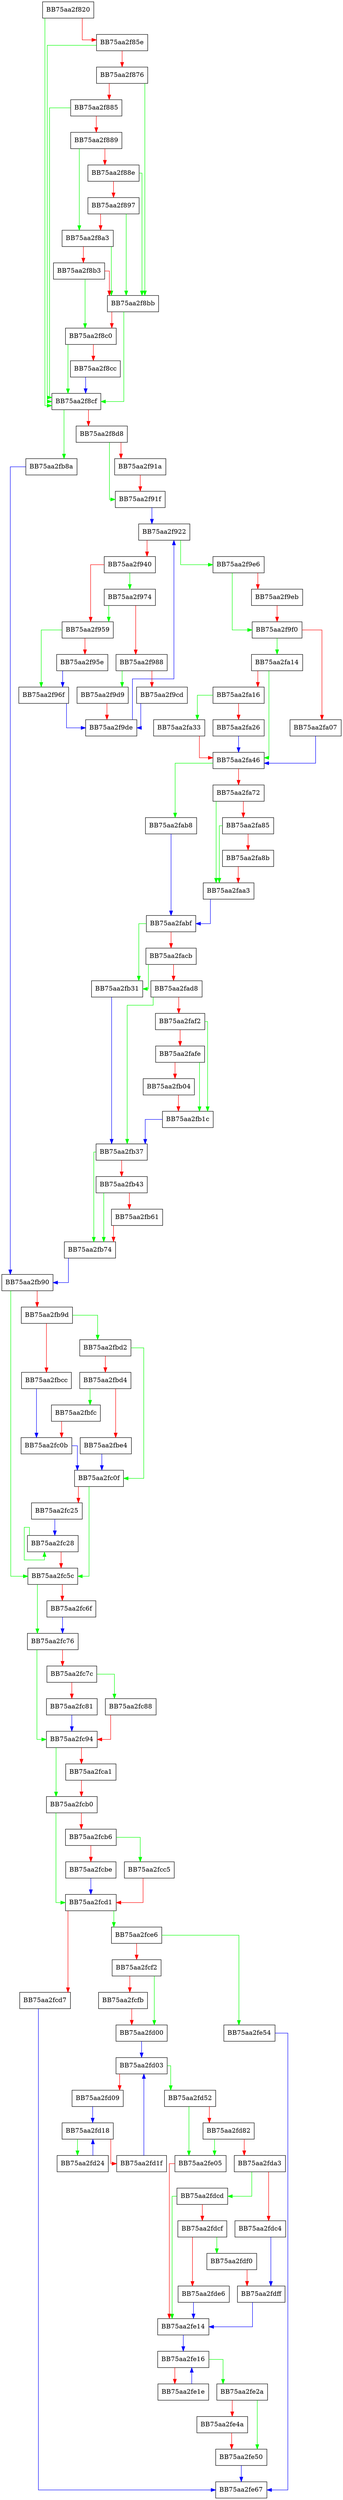 digraph build {
  node [shape="box"];
  graph [splines=ortho];
  BB75aa2f820 -> BB75aa2f8cf [color="green"];
  BB75aa2f820 -> BB75aa2f85e [color="red"];
  BB75aa2f85e -> BB75aa2f8cf [color="green"];
  BB75aa2f85e -> BB75aa2f876 [color="red"];
  BB75aa2f876 -> BB75aa2f8bb [color="green"];
  BB75aa2f876 -> BB75aa2f885 [color="red"];
  BB75aa2f885 -> BB75aa2f8cf [color="green"];
  BB75aa2f885 -> BB75aa2f889 [color="red"];
  BB75aa2f889 -> BB75aa2f8a3 [color="green"];
  BB75aa2f889 -> BB75aa2f88e [color="red"];
  BB75aa2f88e -> BB75aa2f8bb [color="green"];
  BB75aa2f88e -> BB75aa2f897 [color="red"];
  BB75aa2f897 -> BB75aa2f8bb [color="green"];
  BB75aa2f897 -> BB75aa2f8a3 [color="red"];
  BB75aa2f8a3 -> BB75aa2f8bb [color="green"];
  BB75aa2f8a3 -> BB75aa2f8b3 [color="red"];
  BB75aa2f8b3 -> BB75aa2f8c0 [color="green"];
  BB75aa2f8b3 -> BB75aa2f8bb [color="red"];
  BB75aa2f8bb -> BB75aa2f8cf [color="green"];
  BB75aa2f8bb -> BB75aa2f8c0 [color="red"];
  BB75aa2f8c0 -> BB75aa2f8cf [color="green"];
  BB75aa2f8c0 -> BB75aa2f8cc [color="red"];
  BB75aa2f8cc -> BB75aa2f8cf [color="blue"];
  BB75aa2f8cf -> BB75aa2fb8a [color="green"];
  BB75aa2f8cf -> BB75aa2f8d8 [color="red"];
  BB75aa2f8d8 -> BB75aa2f91f [color="green"];
  BB75aa2f8d8 -> BB75aa2f91a [color="red"];
  BB75aa2f91a -> BB75aa2f91f [color="red"];
  BB75aa2f91f -> BB75aa2f922 [color="blue"];
  BB75aa2f922 -> BB75aa2f9e6 [color="green"];
  BB75aa2f922 -> BB75aa2f940 [color="red"];
  BB75aa2f940 -> BB75aa2f974 [color="green"];
  BB75aa2f940 -> BB75aa2f959 [color="red"];
  BB75aa2f959 -> BB75aa2f96f [color="green"];
  BB75aa2f959 -> BB75aa2f95e [color="red"];
  BB75aa2f95e -> BB75aa2f96f [color="blue"];
  BB75aa2f96f -> BB75aa2f9de [color="blue"];
  BB75aa2f974 -> BB75aa2f959 [color="green"];
  BB75aa2f974 -> BB75aa2f988 [color="red"];
  BB75aa2f988 -> BB75aa2f9d9 [color="green"];
  BB75aa2f988 -> BB75aa2f9cd [color="red"];
  BB75aa2f9cd -> BB75aa2f9de [color="blue"];
  BB75aa2f9d9 -> BB75aa2f9de [color="red"];
  BB75aa2f9de -> BB75aa2f922 [color="blue"];
  BB75aa2f9e6 -> BB75aa2f9f0 [color="green"];
  BB75aa2f9e6 -> BB75aa2f9eb [color="red"];
  BB75aa2f9eb -> BB75aa2f9f0 [color="red"];
  BB75aa2f9f0 -> BB75aa2fa14 [color="green"];
  BB75aa2f9f0 -> BB75aa2fa07 [color="red"];
  BB75aa2fa07 -> BB75aa2fa46 [color="blue"];
  BB75aa2fa14 -> BB75aa2fa46 [color="green"];
  BB75aa2fa14 -> BB75aa2fa16 [color="red"];
  BB75aa2fa16 -> BB75aa2fa33 [color="green"];
  BB75aa2fa16 -> BB75aa2fa26 [color="red"];
  BB75aa2fa26 -> BB75aa2fa46 [color="blue"];
  BB75aa2fa33 -> BB75aa2fa46 [color="red"];
  BB75aa2fa46 -> BB75aa2fab8 [color="green"];
  BB75aa2fa46 -> BB75aa2fa72 [color="red"];
  BB75aa2fa72 -> BB75aa2faa3 [color="green"];
  BB75aa2fa72 -> BB75aa2fa85 [color="red"];
  BB75aa2fa85 -> BB75aa2faa3 [color="green"];
  BB75aa2fa85 -> BB75aa2fa8b [color="red"];
  BB75aa2fa8b -> BB75aa2faa3 [color="red"];
  BB75aa2faa3 -> BB75aa2fabf [color="blue"];
  BB75aa2fab8 -> BB75aa2fabf [color="blue"];
  BB75aa2fabf -> BB75aa2fb31 [color="green"];
  BB75aa2fabf -> BB75aa2facb [color="red"];
  BB75aa2facb -> BB75aa2fb31 [color="green"];
  BB75aa2facb -> BB75aa2fad8 [color="red"];
  BB75aa2fad8 -> BB75aa2fb37 [color="green"];
  BB75aa2fad8 -> BB75aa2faf2 [color="red"];
  BB75aa2faf2 -> BB75aa2fb1c [color="green"];
  BB75aa2faf2 -> BB75aa2fafe [color="red"];
  BB75aa2fafe -> BB75aa2fb1c [color="green"];
  BB75aa2fafe -> BB75aa2fb04 [color="red"];
  BB75aa2fb04 -> BB75aa2fb1c [color="red"];
  BB75aa2fb1c -> BB75aa2fb37 [color="blue"];
  BB75aa2fb31 -> BB75aa2fb37 [color="blue"];
  BB75aa2fb37 -> BB75aa2fb74 [color="green"];
  BB75aa2fb37 -> BB75aa2fb43 [color="red"];
  BB75aa2fb43 -> BB75aa2fb74 [color="green"];
  BB75aa2fb43 -> BB75aa2fb61 [color="red"];
  BB75aa2fb61 -> BB75aa2fb74 [color="red"];
  BB75aa2fb74 -> BB75aa2fb90 [color="blue"];
  BB75aa2fb8a -> BB75aa2fb90 [color="blue"];
  BB75aa2fb90 -> BB75aa2fc5c [color="green"];
  BB75aa2fb90 -> BB75aa2fb9d [color="red"];
  BB75aa2fb9d -> BB75aa2fbd2 [color="green"];
  BB75aa2fb9d -> BB75aa2fbcc [color="red"];
  BB75aa2fbcc -> BB75aa2fc0b [color="blue"];
  BB75aa2fbd2 -> BB75aa2fc0f [color="green"];
  BB75aa2fbd2 -> BB75aa2fbd4 [color="red"];
  BB75aa2fbd4 -> BB75aa2fbfc [color="green"];
  BB75aa2fbd4 -> BB75aa2fbe4 [color="red"];
  BB75aa2fbe4 -> BB75aa2fc0f [color="blue"];
  BB75aa2fbfc -> BB75aa2fc0b [color="red"];
  BB75aa2fc0b -> BB75aa2fc0f [color="blue"];
  BB75aa2fc0f -> BB75aa2fc5c [color="green"];
  BB75aa2fc0f -> BB75aa2fc25 [color="red"];
  BB75aa2fc25 -> BB75aa2fc28 [color="blue"];
  BB75aa2fc28 -> BB75aa2fc28 [color="green"];
  BB75aa2fc28 -> BB75aa2fc5c [color="red"];
  BB75aa2fc5c -> BB75aa2fc76 [color="green"];
  BB75aa2fc5c -> BB75aa2fc6f [color="red"];
  BB75aa2fc6f -> BB75aa2fc76 [color="blue"];
  BB75aa2fc76 -> BB75aa2fc94 [color="green"];
  BB75aa2fc76 -> BB75aa2fc7c [color="red"];
  BB75aa2fc7c -> BB75aa2fc88 [color="green"];
  BB75aa2fc7c -> BB75aa2fc81 [color="red"];
  BB75aa2fc81 -> BB75aa2fc94 [color="blue"];
  BB75aa2fc88 -> BB75aa2fc94 [color="red"];
  BB75aa2fc94 -> BB75aa2fcb0 [color="green"];
  BB75aa2fc94 -> BB75aa2fca1 [color="red"];
  BB75aa2fca1 -> BB75aa2fcb0 [color="red"];
  BB75aa2fcb0 -> BB75aa2fcd1 [color="green"];
  BB75aa2fcb0 -> BB75aa2fcb6 [color="red"];
  BB75aa2fcb6 -> BB75aa2fcc5 [color="green"];
  BB75aa2fcb6 -> BB75aa2fcbe [color="red"];
  BB75aa2fcbe -> BB75aa2fcd1 [color="blue"];
  BB75aa2fcc5 -> BB75aa2fcd1 [color="red"];
  BB75aa2fcd1 -> BB75aa2fce6 [color="green"];
  BB75aa2fcd1 -> BB75aa2fcd7 [color="red"];
  BB75aa2fcd7 -> BB75aa2fe67 [color="blue"];
  BB75aa2fce6 -> BB75aa2fe54 [color="green"];
  BB75aa2fce6 -> BB75aa2fcf2 [color="red"];
  BB75aa2fcf2 -> BB75aa2fd00 [color="green"];
  BB75aa2fcf2 -> BB75aa2fcfb [color="red"];
  BB75aa2fcfb -> BB75aa2fd00 [color="red"];
  BB75aa2fd00 -> BB75aa2fd03 [color="blue"];
  BB75aa2fd03 -> BB75aa2fd52 [color="green"];
  BB75aa2fd03 -> BB75aa2fd09 [color="red"];
  BB75aa2fd09 -> BB75aa2fd18 [color="blue"];
  BB75aa2fd18 -> BB75aa2fd24 [color="green"];
  BB75aa2fd18 -> BB75aa2fd1f [color="red"];
  BB75aa2fd1f -> BB75aa2fd03 [color="blue"];
  BB75aa2fd24 -> BB75aa2fd18 [color="blue"];
  BB75aa2fd52 -> BB75aa2fe05 [color="green"];
  BB75aa2fd52 -> BB75aa2fd82 [color="red"];
  BB75aa2fd82 -> BB75aa2fe05 [color="green"];
  BB75aa2fd82 -> BB75aa2fda3 [color="red"];
  BB75aa2fda3 -> BB75aa2fdcd [color="green"];
  BB75aa2fda3 -> BB75aa2fdc4 [color="red"];
  BB75aa2fdc4 -> BB75aa2fdff [color="blue"];
  BB75aa2fdcd -> BB75aa2fe14 [color="green"];
  BB75aa2fdcd -> BB75aa2fdcf [color="red"];
  BB75aa2fdcf -> BB75aa2fdf0 [color="green"];
  BB75aa2fdcf -> BB75aa2fde6 [color="red"];
  BB75aa2fde6 -> BB75aa2fe14 [color="blue"];
  BB75aa2fdf0 -> BB75aa2fdff [color="red"];
  BB75aa2fdff -> BB75aa2fe14 [color="blue"];
  BB75aa2fe05 -> BB75aa2fe14 [color="red"];
  BB75aa2fe14 -> BB75aa2fe16 [color="blue"];
  BB75aa2fe16 -> BB75aa2fe2a [color="green"];
  BB75aa2fe16 -> BB75aa2fe1e [color="red"];
  BB75aa2fe1e -> BB75aa2fe16 [color="blue"];
  BB75aa2fe2a -> BB75aa2fe50 [color="green"];
  BB75aa2fe2a -> BB75aa2fe4a [color="red"];
  BB75aa2fe4a -> BB75aa2fe50 [color="red"];
  BB75aa2fe50 -> BB75aa2fe67 [color="blue"];
  BB75aa2fe54 -> BB75aa2fe67 [color="blue"];
}